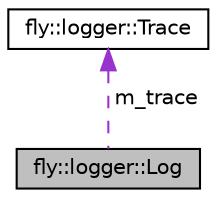 digraph "fly::logger::Log"
{
 // LATEX_PDF_SIZE
  edge [fontname="Helvetica",fontsize="10",labelfontname="Helvetica",labelfontsize="10"];
  node [fontname="Helvetica",fontsize="10",shape=record];
  Node1 [label="fly::logger::Log",height=0.2,width=0.4,color="black", fillcolor="grey75", style="filled", fontcolor="black",tooltip=" "];
  Node2 -> Node1 [dir="back",color="darkorchid3",fontsize="10",style="dashed",label=" m_trace" ,fontname="Helvetica"];
  Node2 [label="fly::logger::Trace",height=0.2,width=0.4,color="black", fillcolor="white", style="filled",URL="$structfly_1_1logger_1_1_trace.html",tooltip=" "];
}
